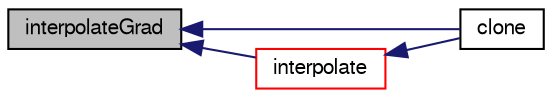 digraph "interpolateGrad"
{
  bgcolor="transparent";
  edge [fontname="FreeSans",fontsize="10",labelfontname="FreeSans",labelfontsize="10"];
  node [fontname="FreeSans",fontsize="10",shape=record];
  rankdir="LR";
  Node48 [label="interpolateGrad",height=0.2,width=0.4,color="black", fillcolor="grey75", style="filled", fontcolor="black"];
  Node48 -> Node49 [dir="back",color="midnightblue",fontsize="10",style="solid",fontname="FreeSans"];
  Node49 [label="clone",height=0.2,width=0.4,color="black",URL="$a24206.html#ac381531cd6a0b2093de96a75f026a2a0",tooltip="Construct and return a clone. "];
  Node48 -> Node50 [dir="back",color="midnightblue",fontsize="10",style="solid",fontname="FreeSans"];
  Node50 [label="interpolate",height=0.2,width=0.4,color="red",URL="$a24206.html#a832be612fa01f76401e18af4c549f6e0",tooltip="Interpolate. "];
  Node50 -> Node49 [dir="back",color="midnightblue",fontsize="10",style="solid",fontname="FreeSans"];
}

